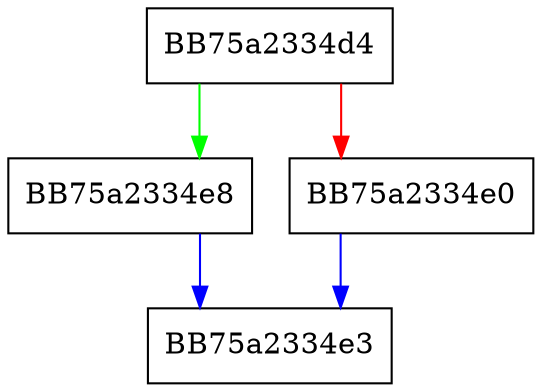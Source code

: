 digraph get_free_code_size32 {
  node [shape="box"];
  graph [splines=ortho];
  BB75a2334d4 -> BB75a2334e8 [color="green"];
  BB75a2334d4 -> BB75a2334e0 [color="red"];
  BB75a2334e0 -> BB75a2334e3 [color="blue"];
  BB75a2334e8 -> BB75a2334e3 [color="blue"];
}